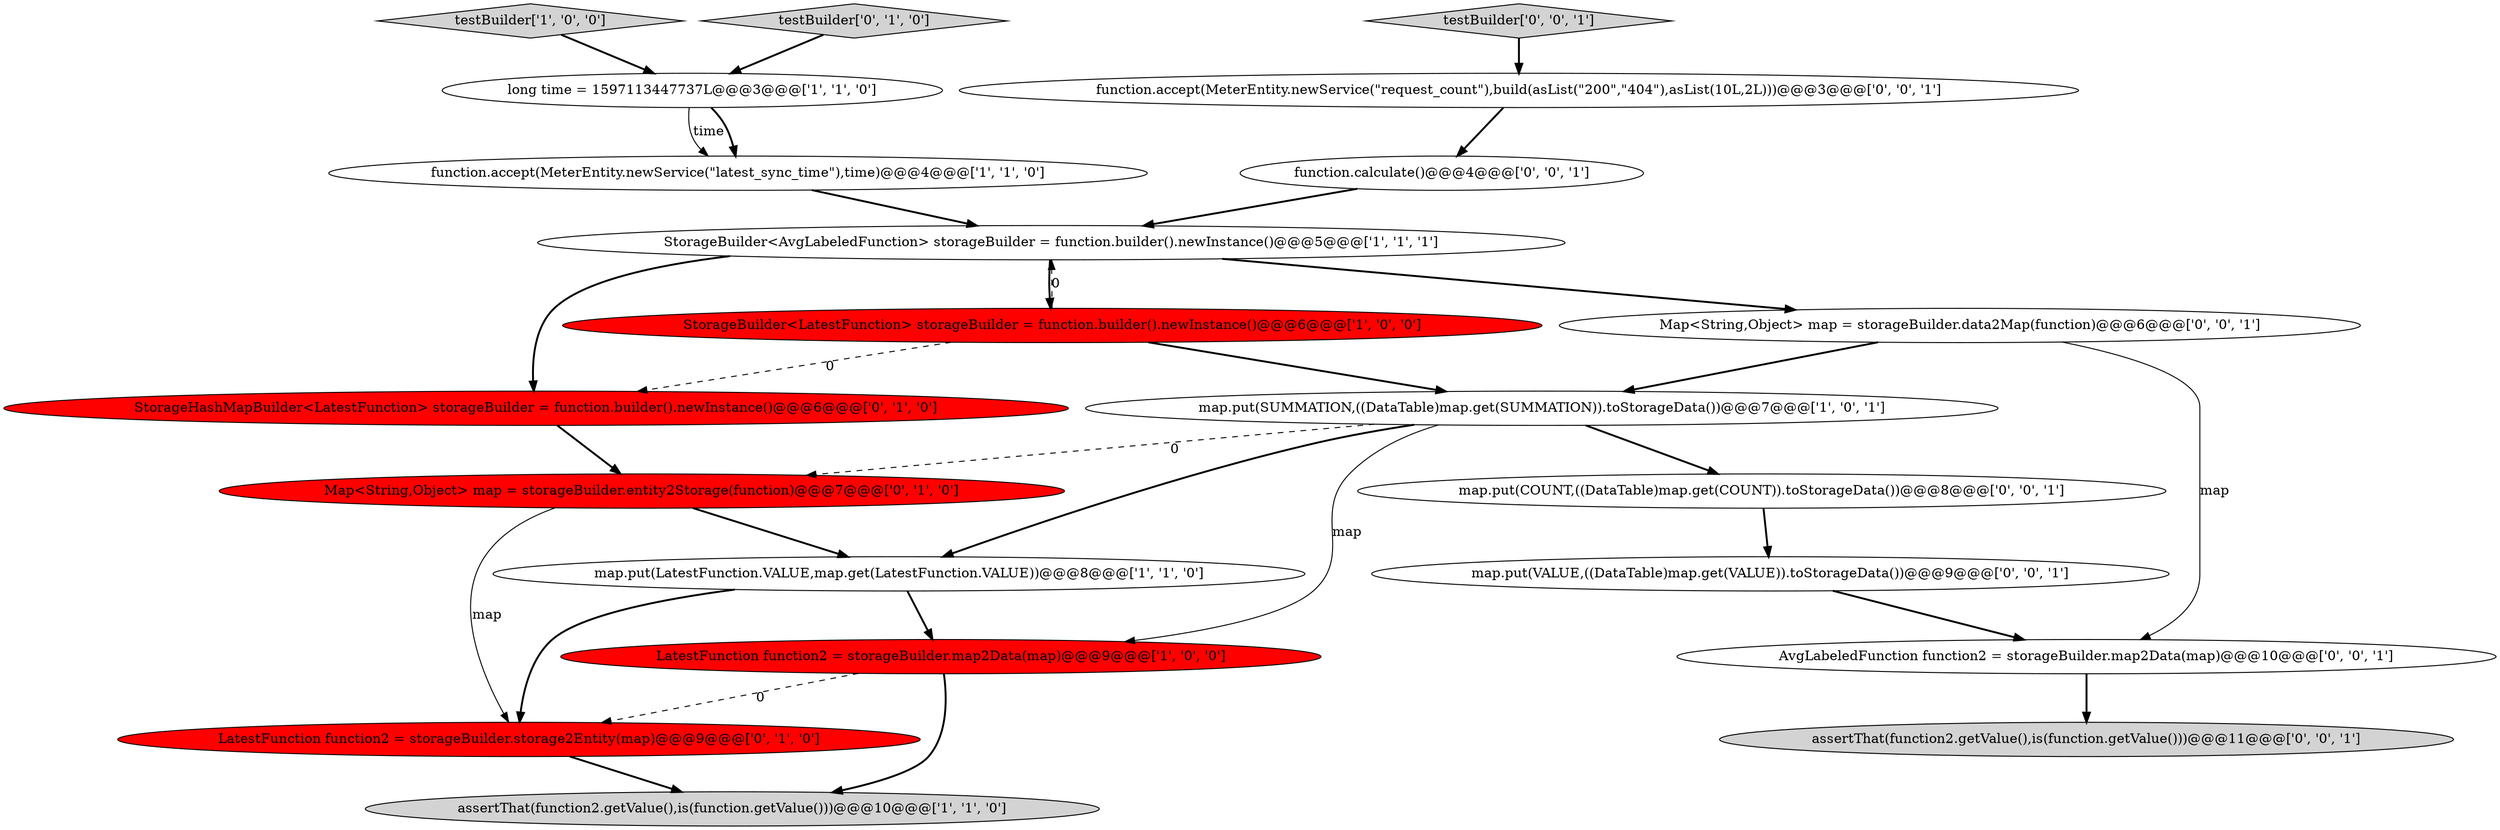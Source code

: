 digraph {
3 [style = filled, label = "testBuilder['1', '0', '0']", fillcolor = lightgray, shape = diamond image = "AAA0AAABBB1BBB"];
0 [style = filled, label = "long time = 1597113447737L@@@3@@@['1', '1', '0']", fillcolor = white, shape = ellipse image = "AAA0AAABBB1BBB"];
11 [style = filled, label = "testBuilder['0', '1', '0']", fillcolor = lightgray, shape = diamond image = "AAA0AAABBB2BBB"];
7 [style = filled, label = "map.put(SUMMATION,((DataTable)map.get(SUMMATION)).toStorageData())@@@7@@@['1', '0', '1']", fillcolor = white, shape = ellipse image = "AAA0AAABBB1BBB"];
6 [style = filled, label = "map.put(LatestFunction.VALUE,map.get(LatestFunction.VALUE))@@@8@@@['1', '1', '0']", fillcolor = white, shape = ellipse image = "AAA0AAABBB1BBB"];
4 [style = filled, label = "function.accept(MeterEntity.newService(\"latest_sync_time\"),time)@@@4@@@['1', '1', '0']", fillcolor = white, shape = ellipse image = "AAA0AAABBB1BBB"];
13 [style = filled, label = "function.calculate()@@@4@@@['0', '0', '1']", fillcolor = white, shape = ellipse image = "AAA0AAABBB3BBB"];
9 [style = filled, label = "StorageHashMapBuilder<LatestFunction> storageBuilder = function.builder().newInstance()@@@6@@@['0', '1', '0']", fillcolor = red, shape = ellipse image = "AAA1AAABBB2BBB"];
17 [style = filled, label = "map.put(COUNT,((DataTable)map.get(COUNT)).toStorageData())@@@8@@@['0', '0', '1']", fillcolor = white, shape = ellipse image = "AAA0AAABBB3BBB"];
14 [style = filled, label = "AvgLabeledFunction function2 = storageBuilder.map2Data(map)@@@10@@@['0', '0', '1']", fillcolor = white, shape = ellipse image = "AAA0AAABBB3BBB"];
12 [style = filled, label = "Map<String,Object> map = storageBuilder.entity2Storage(function)@@@7@@@['0', '1', '0']", fillcolor = red, shape = ellipse image = "AAA1AAABBB2BBB"];
20 [style = filled, label = "function.accept(MeterEntity.newService(\"request_count\"),build(asList(\"200\",\"404\"),asList(10L,2L)))@@@3@@@['0', '0', '1']", fillcolor = white, shape = ellipse image = "AAA0AAABBB3BBB"];
8 [style = filled, label = "assertThat(function2.getValue(),is(function.getValue()))@@@10@@@['1', '1', '0']", fillcolor = lightgray, shape = ellipse image = "AAA0AAABBB1BBB"];
2 [style = filled, label = "StorageBuilder<LatestFunction> storageBuilder = function.builder().newInstance()@@@6@@@['1', '0', '0']", fillcolor = red, shape = ellipse image = "AAA1AAABBB1BBB"];
18 [style = filled, label = "assertThat(function2.getValue(),is(function.getValue()))@@@11@@@['0', '0', '1']", fillcolor = lightgray, shape = ellipse image = "AAA0AAABBB3BBB"];
19 [style = filled, label = "testBuilder['0', '0', '1']", fillcolor = lightgray, shape = diamond image = "AAA0AAABBB3BBB"];
10 [style = filled, label = "LatestFunction function2 = storageBuilder.storage2Entity(map)@@@9@@@['0', '1', '0']", fillcolor = red, shape = ellipse image = "AAA1AAABBB2BBB"];
15 [style = filled, label = "Map<String,Object> map = storageBuilder.data2Map(function)@@@6@@@['0', '0', '1']", fillcolor = white, shape = ellipse image = "AAA0AAABBB3BBB"];
5 [style = filled, label = "StorageBuilder<AvgLabeledFunction> storageBuilder = function.builder().newInstance()@@@5@@@['1', '1', '1']", fillcolor = white, shape = ellipse image = "AAA0AAABBB1BBB"];
1 [style = filled, label = "LatestFunction function2 = storageBuilder.map2Data(map)@@@9@@@['1', '0', '0']", fillcolor = red, shape = ellipse image = "AAA1AAABBB1BBB"];
16 [style = filled, label = "map.put(VALUE,((DataTable)map.get(VALUE)).toStorageData())@@@9@@@['0', '0', '1']", fillcolor = white, shape = ellipse image = "AAA0AAABBB3BBB"];
12->10 [style = solid, label="map"];
20->13 [style = bold, label=""];
1->8 [style = bold, label=""];
7->17 [style = bold, label=""];
15->7 [style = bold, label=""];
5->9 [style = bold, label=""];
19->20 [style = bold, label=""];
7->1 [style = solid, label="map"];
5->15 [style = bold, label=""];
1->10 [style = dashed, label="0"];
0->4 [style = solid, label="time"];
12->6 [style = bold, label=""];
3->0 [style = bold, label=""];
6->1 [style = bold, label=""];
2->5 [style = dashed, label="0"];
5->2 [style = bold, label=""];
11->0 [style = bold, label=""];
10->8 [style = bold, label=""];
0->4 [style = bold, label=""];
2->9 [style = dashed, label="0"];
6->10 [style = bold, label=""];
7->6 [style = bold, label=""];
13->5 [style = bold, label=""];
7->12 [style = dashed, label="0"];
16->14 [style = bold, label=""];
14->18 [style = bold, label=""];
9->12 [style = bold, label=""];
2->7 [style = bold, label=""];
4->5 [style = bold, label=""];
15->14 [style = solid, label="map"];
17->16 [style = bold, label=""];
}
